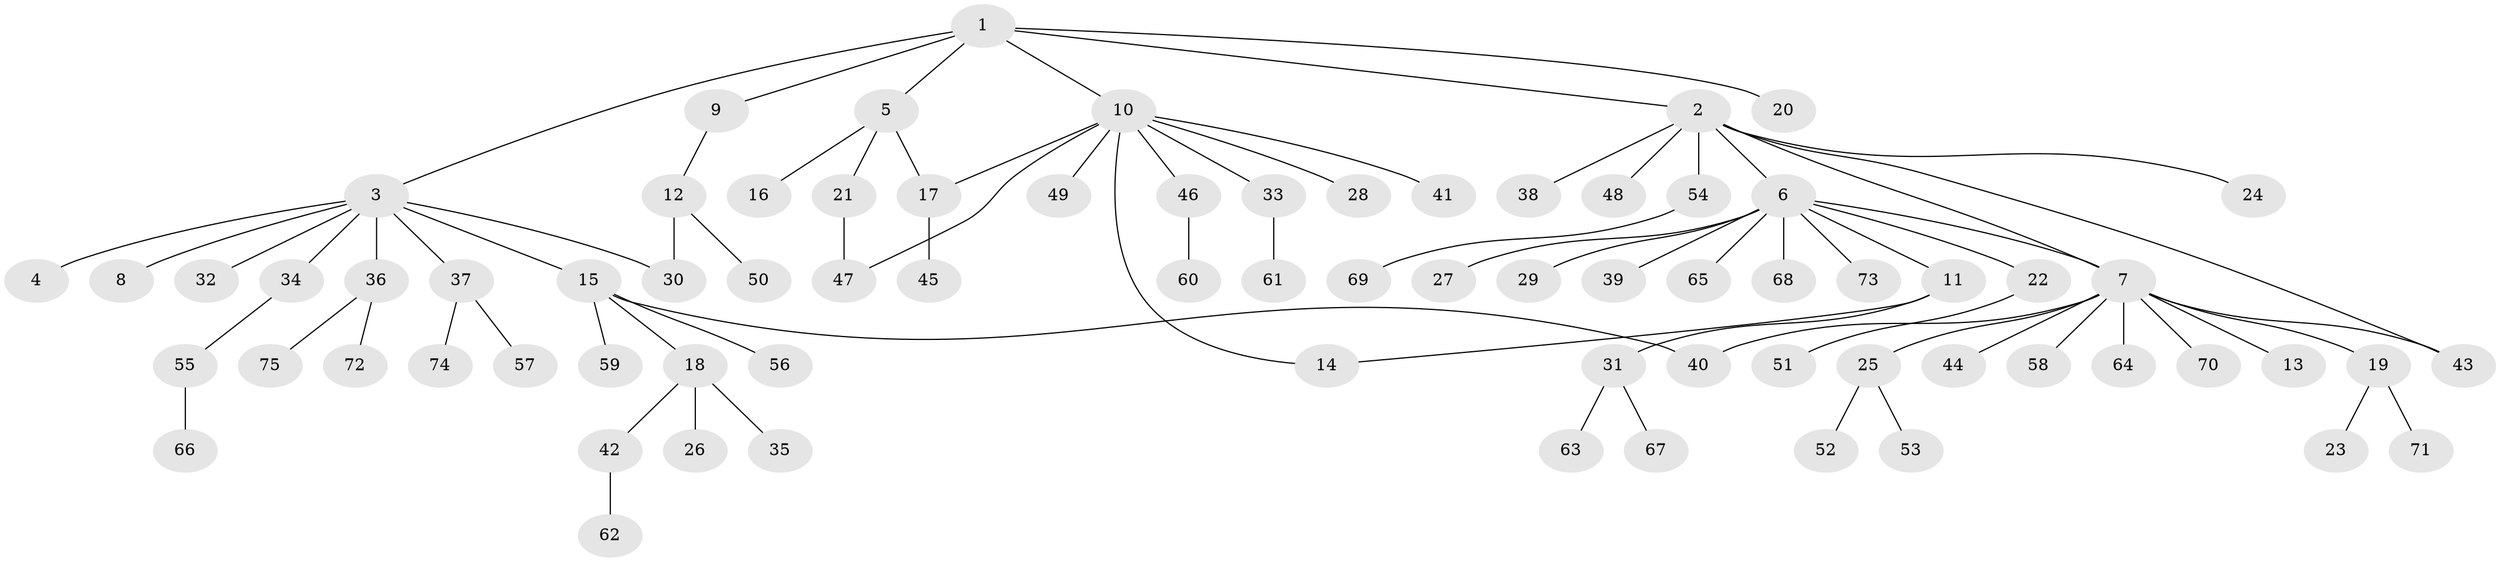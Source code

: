 // Generated by graph-tools (version 1.1) at 2025/14/03/09/25 04:14:26]
// undirected, 75 vertices, 81 edges
graph export_dot {
graph [start="1"]
  node [color=gray90,style=filled];
  1;
  2;
  3;
  4;
  5;
  6;
  7;
  8;
  9;
  10;
  11;
  12;
  13;
  14;
  15;
  16;
  17;
  18;
  19;
  20;
  21;
  22;
  23;
  24;
  25;
  26;
  27;
  28;
  29;
  30;
  31;
  32;
  33;
  34;
  35;
  36;
  37;
  38;
  39;
  40;
  41;
  42;
  43;
  44;
  45;
  46;
  47;
  48;
  49;
  50;
  51;
  52;
  53;
  54;
  55;
  56;
  57;
  58;
  59;
  60;
  61;
  62;
  63;
  64;
  65;
  66;
  67;
  68;
  69;
  70;
  71;
  72;
  73;
  74;
  75;
  1 -- 2;
  1 -- 3;
  1 -- 5;
  1 -- 9;
  1 -- 10;
  1 -- 20;
  2 -- 6;
  2 -- 7;
  2 -- 24;
  2 -- 38;
  2 -- 43;
  2 -- 48;
  2 -- 54;
  3 -- 4;
  3 -- 8;
  3 -- 15;
  3 -- 30;
  3 -- 32;
  3 -- 34;
  3 -- 36;
  3 -- 37;
  5 -- 16;
  5 -- 17;
  5 -- 21;
  6 -- 7;
  6 -- 11;
  6 -- 22;
  6 -- 27;
  6 -- 29;
  6 -- 39;
  6 -- 65;
  6 -- 68;
  6 -- 73;
  7 -- 13;
  7 -- 19;
  7 -- 25;
  7 -- 40;
  7 -- 43;
  7 -- 44;
  7 -- 58;
  7 -- 64;
  7 -- 70;
  9 -- 12;
  10 -- 14;
  10 -- 17;
  10 -- 28;
  10 -- 33;
  10 -- 41;
  10 -- 46;
  10 -- 47;
  10 -- 49;
  11 -- 14;
  11 -- 31;
  12 -- 30;
  12 -- 50;
  15 -- 18;
  15 -- 40;
  15 -- 56;
  15 -- 59;
  17 -- 45;
  18 -- 26;
  18 -- 35;
  18 -- 42;
  19 -- 23;
  19 -- 71;
  21 -- 47;
  22 -- 51;
  25 -- 52;
  25 -- 53;
  31 -- 63;
  31 -- 67;
  33 -- 61;
  34 -- 55;
  36 -- 72;
  36 -- 75;
  37 -- 57;
  37 -- 74;
  42 -- 62;
  46 -- 60;
  54 -- 69;
  55 -- 66;
}
